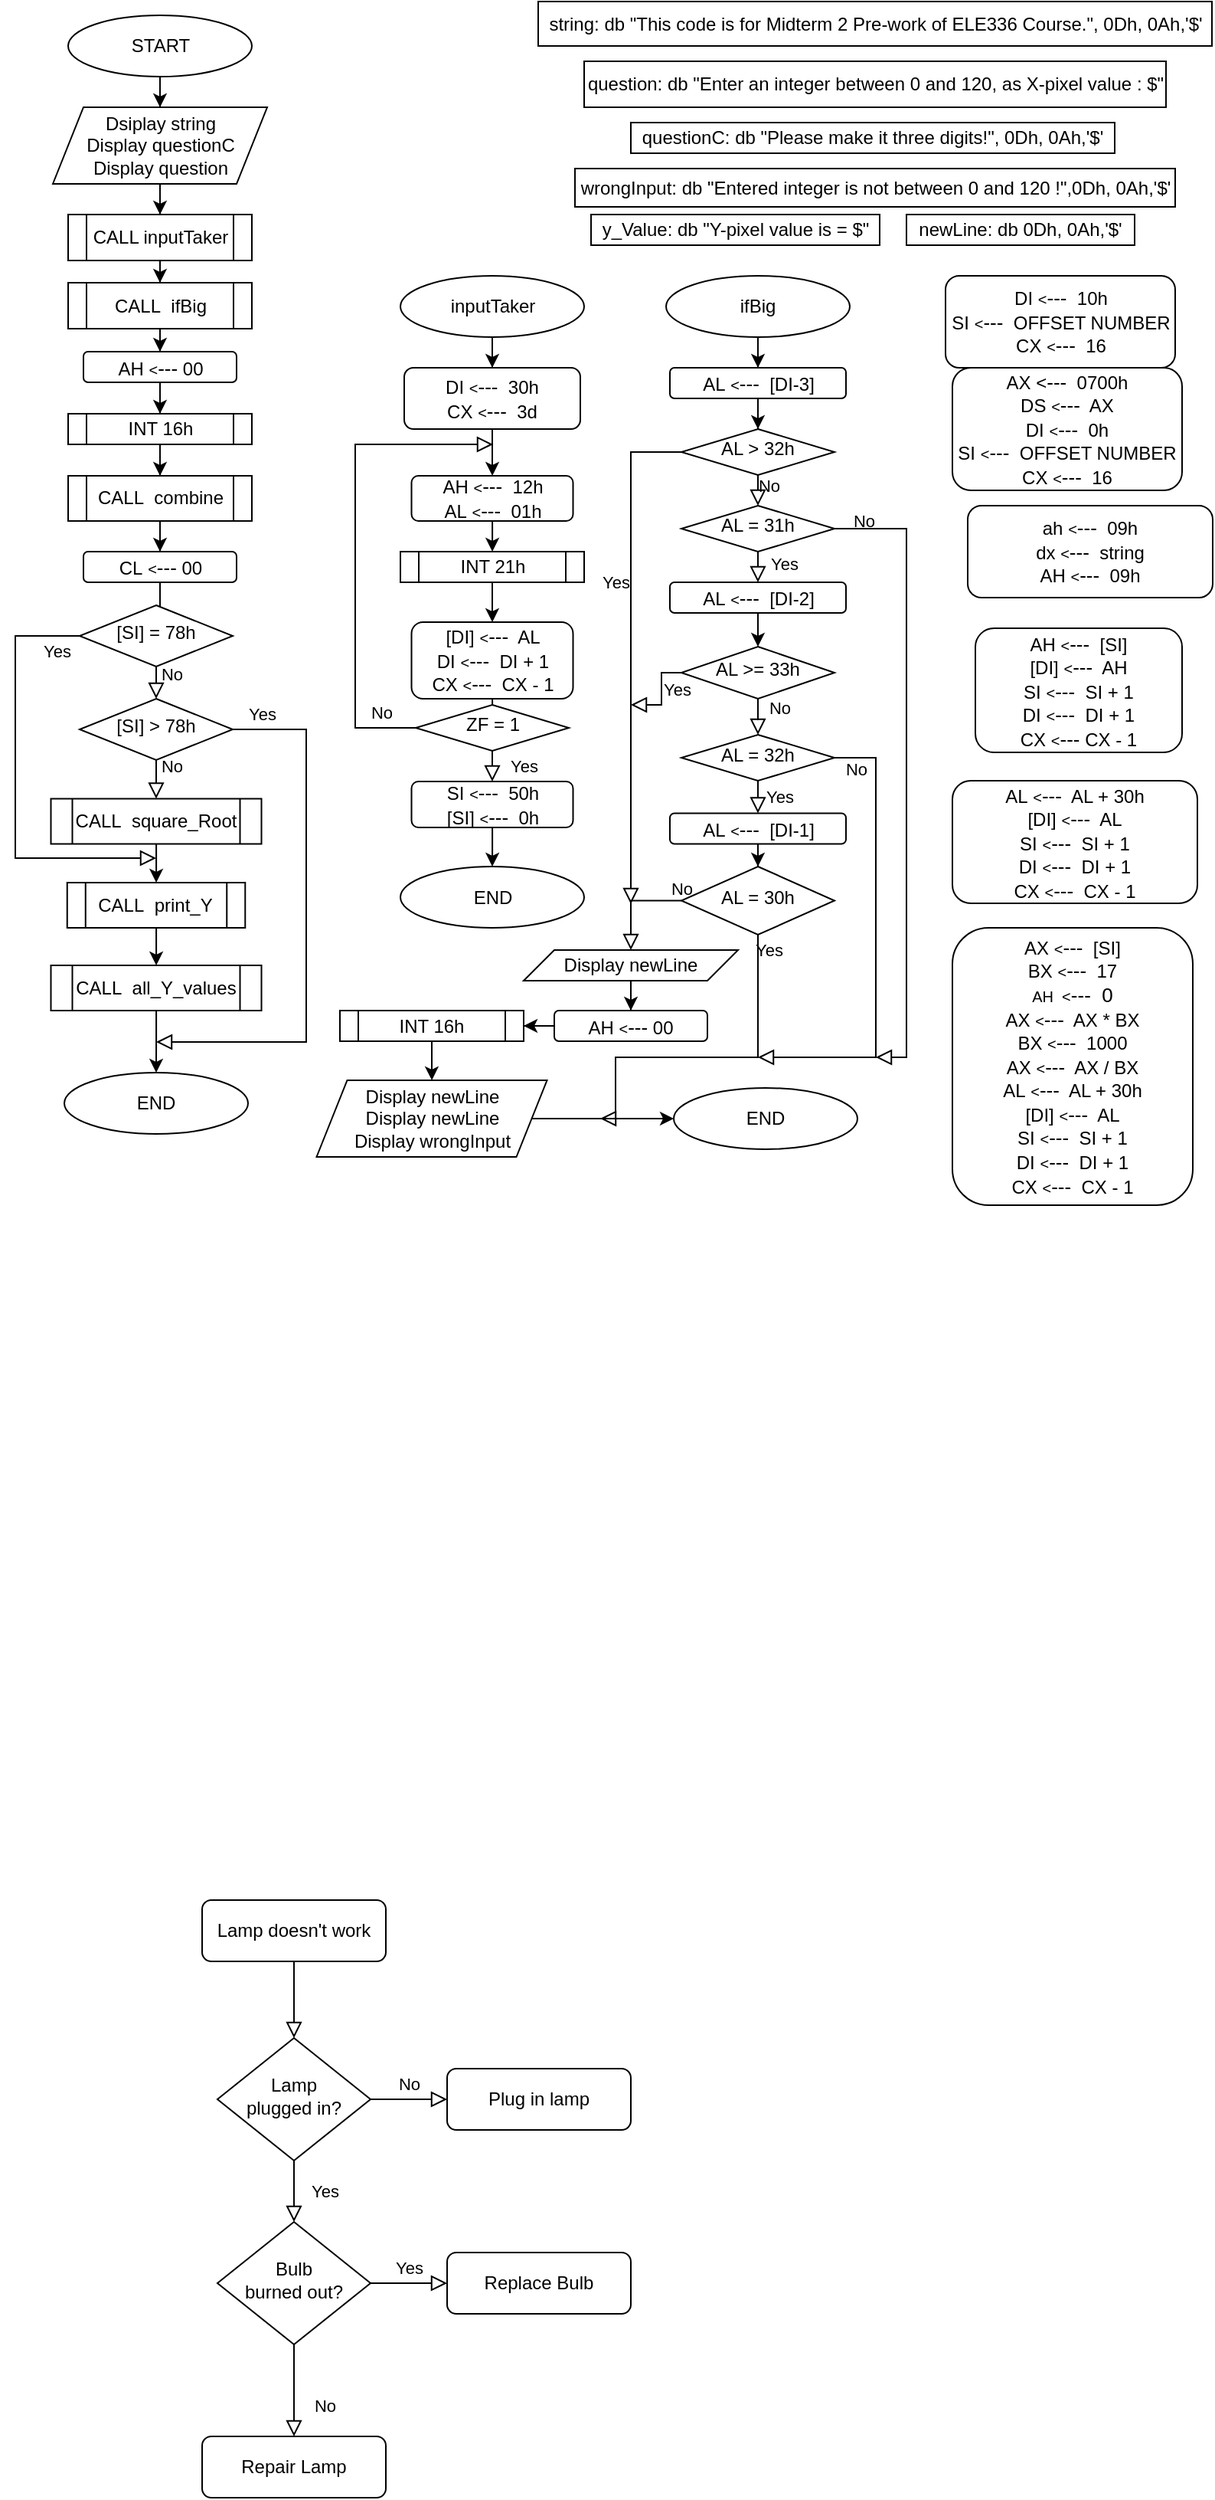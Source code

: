 <mxfile version="17.1.3" type="github">
  <diagram id="C5RBs43oDa-KdzZeNtuy" name="Page-1">
    <mxGraphModel dx="886" dy="1529" grid="1" gridSize="10" guides="1" tooltips="1" connect="1" arrows="1" fold="1" page="1" pageScale="1" pageWidth="827" pageHeight="1169" math="0" shadow="0">
      <root>
        <mxCell id="WIyWlLk6GJQsqaUBKTNV-0" />
        <mxCell id="WIyWlLk6GJQsqaUBKTNV-1" parent="WIyWlLk6GJQsqaUBKTNV-0" />
        <mxCell id="WIyWlLk6GJQsqaUBKTNV-2" value="" style="rounded=0;html=1;jettySize=auto;orthogonalLoop=1;fontSize=11;endArrow=block;endFill=0;endSize=8;strokeWidth=1;shadow=0;labelBackgroundColor=none;edgeStyle=orthogonalEdgeStyle;" parent="WIyWlLk6GJQsqaUBKTNV-1" source="WIyWlLk6GJQsqaUBKTNV-3" target="WIyWlLk6GJQsqaUBKTNV-6" edge="1">
          <mxGeometry relative="1" as="geometry" />
        </mxCell>
        <mxCell id="WIyWlLk6GJQsqaUBKTNV-3" value="Lamp doesn&#39;t work" style="rounded=1;whiteSpace=wrap;html=1;fontSize=12;glass=0;strokeWidth=1;shadow=0;" parent="WIyWlLk6GJQsqaUBKTNV-1" vertex="1">
          <mxGeometry x="160" y="80" width="120" height="40" as="geometry" />
        </mxCell>
        <mxCell id="WIyWlLk6GJQsqaUBKTNV-4" value="Yes" style="rounded=0;html=1;jettySize=auto;orthogonalLoop=1;fontSize=11;endArrow=block;endFill=0;endSize=8;strokeWidth=1;shadow=0;labelBackgroundColor=none;edgeStyle=orthogonalEdgeStyle;" parent="WIyWlLk6GJQsqaUBKTNV-1" source="WIyWlLk6GJQsqaUBKTNV-6" target="WIyWlLk6GJQsqaUBKTNV-10" edge="1">
          <mxGeometry y="20" relative="1" as="geometry">
            <mxPoint as="offset" />
          </mxGeometry>
        </mxCell>
        <mxCell id="WIyWlLk6GJQsqaUBKTNV-5" value="No" style="edgeStyle=orthogonalEdgeStyle;rounded=0;html=1;jettySize=auto;orthogonalLoop=1;fontSize=11;endArrow=block;endFill=0;endSize=8;strokeWidth=1;shadow=0;labelBackgroundColor=none;" parent="WIyWlLk6GJQsqaUBKTNV-1" source="WIyWlLk6GJQsqaUBKTNV-6" target="WIyWlLk6GJQsqaUBKTNV-7" edge="1">
          <mxGeometry y="10" relative="1" as="geometry">
            <mxPoint as="offset" />
          </mxGeometry>
        </mxCell>
        <mxCell id="WIyWlLk6GJQsqaUBKTNV-6" value="Lamp&lt;br&gt;plugged in?" style="rhombus;whiteSpace=wrap;html=1;shadow=0;fontFamily=Helvetica;fontSize=12;align=center;strokeWidth=1;spacing=6;spacingTop=-4;" parent="WIyWlLk6GJQsqaUBKTNV-1" vertex="1">
          <mxGeometry x="170" y="170" width="100" height="80" as="geometry" />
        </mxCell>
        <mxCell id="WIyWlLk6GJQsqaUBKTNV-7" value="Plug in lamp" style="rounded=1;whiteSpace=wrap;html=1;fontSize=12;glass=0;strokeWidth=1;shadow=0;" parent="WIyWlLk6GJQsqaUBKTNV-1" vertex="1">
          <mxGeometry x="320" y="190" width="120" height="40" as="geometry" />
        </mxCell>
        <mxCell id="WIyWlLk6GJQsqaUBKTNV-8" value="No" style="rounded=0;html=1;jettySize=auto;orthogonalLoop=1;fontSize=11;endArrow=block;endFill=0;endSize=8;strokeWidth=1;shadow=0;labelBackgroundColor=none;edgeStyle=orthogonalEdgeStyle;" parent="WIyWlLk6GJQsqaUBKTNV-1" source="WIyWlLk6GJQsqaUBKTNV-10" target="WIyWlLk6GJQsqaUBKTNV-11" edge="1">
          <mxGeometry x="0.333" y="20" relative="1" as="geometry">
            <mxPoint as="offset" />
          </mxGeometry>
        </mxCell>
        <mxCell id="WIyWlLk6GJQsqaUBKTNV-9" value="Yes" style="edgeStyle=orthogonalEdgeStyle;rounded=0;html=1;jettySize=auto;orthogonalLoop=1;fontSize=11;endArrow=block;endFill=0;endSize=8;strokeWidth=1;shadow=0;labelBackgroundColor=none;" parent="WIyWlLk6GJQsqaUBKTNV-1" source="WIyWlLk6GJQsqaUBKTNV-10" target="WIyWlLk6GJQsqaUBKTNV-12" edge="1">
          <mxGeometry y="10" relative="1" as="geometry">
            <mxPoint as="offset" />
          </mxGeometry>
        </mxCell>
        <mxCell id="WIyWlLk6GJQsqaUBKTNV-10" value="Bulb&lt;br&gt;burned out?" style="rhombus;whiteSpace=wrap;html=1;shadow=0;fontFamily=Helvetica;fontSize=12;align=center;strokeWidth=1;spacing=6;spacingTop=-4;" parent="WIyWlLk6GJQsqaUBKTNV-1" vertex="1">
          <mxGeometry x="170" y="290" width="100" height="80" as="geometry" />
        </mxCell>
        <mxCell id="WIyWlLk6GJQsqaUBKTNV-11" value="Repair Lamp" style="rounded=1;whiteSpace=wrap;html=1;fontSize=12;glass=0;strokeWidth=1;shadow=0;" parent="WIyWlLk6GJQsqaUBKTNV-1" vertex="1">
          <mxGeometry x="160" y="430" width="120" height="40" as="geometry" />
        </mxCell>
        <mxCell id="WIyWlLk6GJQsqaUBKTNV-12" value="Replace Bulb" style="rounded=1;whiteSpace=wrap;html=1;fontSize=12;glass=0;strokeWidth=1;shadow=0;" parent="WIyWlLk6GJQsqaUBKTNV-1" vertex="1">
          <mxGeometry x="320" y="310" width="120" height="40" as="geometry" />
        </mxCell>
        <mxCell id="V8S6z_V3umpfPKRa8JrM-1" value="AX &lt;font&gt;&lt;font style=&quot;font-size: 12px&quot;&gt;&amp;lt;&lt;/font&gt;&lt;span style=&quot;font-size: 13px&quot;&gt;---&lt;/span&gt;&lt;/font&gt;&amp;nbsp; 0700h&lt;br&gt;DS&amp;nbsp;&lt;font style=&quot;font-size: 10px&quot;&gt;&amp;lt;&lt;/font&gt;&lt;font style=&quot;font-size: 13px&quot;&gt;---&lt;/font&gt;&amp;nbsp; AX&lt;br&gt;DI&amp;nbsp;&lt;font style=&quot;font-size: 10px&quot;&gt;&amp;lt;&lt;/font&gt;&lt;font style=&quot;font-size: 13px&quot;&gt;---&lt;/font&gt;&amp;nbsp; 0h&lt;br&gt;SI&amp;nbsp;&lt;font style=&quot;font-size: 10px&quot;&gt;&amp;lt;&lt;/font&gt;&lt;font style=&quot;font-size: 13px&quot;&gt;---&lt;/font&gt;&amp;nbsp; OFFSET NUMBER&lt;br&gt;CX&amp;nbsp;&lt;font style=&quot;font-size: 10px&quot;&gt;&amp;lt;&lt;/font&gt;&lt;font style=&quot;font-size: 13px&quot;&gt;---&lt;/font&gt;&amp;nbsp; 16" style="rounded=1;whiteSpace=wrap;html=1;fontSize=12;glass=0;strokeWidth=1;shadow=0;" vertex="1" parent="WIyWlLk6GJQsqaUBKTNV-1">
          <mxGeometry x="650" y="-920" width="150" height="80" as="geometry" />
        </mxCell>
        <mxCell id="V8S6z_V3umpfPKRa8JrM-53" value="" style="edgeStyle=orthogonalEdgeStyle;rounded=0;orthogonalLoop=1;jettySize=auto;html=1;" edge="1" parent="WIyWlLk6GJQsqaUBKTNV-1" source="V8S6z_V3umpfPKRa8JrM-6" target="V8S6z_V3umpfPKRa8JrM-51">
          <mxGeometry relative="1" as="geometry" />
        </mxCell>
        <mxCell id="V8S6z_V3umpfPKRa8JrM-6" value="START" style="ellipse;whiteSpace=wrap;html=1;" vertex="1" parent="WIyWlLk6GJQsqaUBKTNV-1">
          <mxGeometry x="72.5" y="-1150" width="120" height="40" as="geometry" />
        </mxCell>
        <mxCell id="V8S6z_V3umpfPKRa8JrM-7" style="edgeStyle=orthogonalEdgeStyle;rounded=0;orthogonalLoop=1;jettySize=auto;html=1;exitX=0.5;exitY=1;exitDx=0;exitDy=0;fontSize=9;" edge="1" parent="WIyWlLk6GJQsqaUBKTNV-1" source="V8S6z_V3umpfPKRa8JrM-1" target="V8S6z_V3umpfPKRa8JrM-1">
          <mxGeometry relative="1" as="geometry" />
        </mxCell>
        <mxCell id="V8S6z_V3umpfPKRa8JrM-9" value="&lt;span&gt;ah&amp;nbsp;&lt;/span&gt;&lt;font style=&quot;font-size: 10px&quot;&gt;&amp;lt;&lt;/font&gt;&lt;font style=&quot;font-size: 13px&quot;&gt;---&lt;/font&gt;&lt;span&gt;&amp;nbsp; 09h&lt;/span&gt;&lt;br&gt;&lt;span&gt;dx&amp;nbsp;&lt;/span&gt;&lt;font style=&quot;font-size: 10px&quot;&gt;&amp;lt;&lt;/font&gt;&lt;font style=&quot;font-size: 13px&quot;&gt;---&lt;/font&gt;&lt;span&gt;&amp;nbsp; string&lt;/span&gt;&lt;br&gt;&lt;span&gt;AH&amp;nbsp;&lt;/span&gt;&lt;font style=&quot;font-size: 10px&quot;&gt;&amp;lt;&lt;/font&gt;&lt;font style=&quot;font-size: 13px&quot;&gt;---&lt;/font&gt;&lt;span&gt;&amp;nbsp; 09h&lt;/span&gt;" style="rounded=1;whiteSpace=wrap;html=1;fontSize=12;glass=0;strokeWidth=1;shadow=0;" vertex="1" parent="WIyWlLk6GJQsqaUBKTNV-1">
          <mxGeometry x="660" y="-830" width="160" height="60" as="geometry" />
        </mxCell>
        <mxCell id="V8S6z_V3umpfPKRa8JrM-11" value="AH&amp;nbsp;&lt;font style=&quot;font-size: 10px&quot;&gt;&amp;lt;&lt;/font&gt;&lt;font style=&quot;font-size: 13px&quot;&gt;---&lt;/font&gt;&amp;nbsp; [SI]&lt;br&gt;[DI]&amp;nbsp;&lt;font style=&quot;font-size: 10px&quot;&gt;&amp;lt;&lt;/font&gt;&lt;font style=&quot;font-size: 13px&quot;&gt;---&lt;/font&gt;&amp;nbsp; AH&lt;br&gt;SI&amp;nbsp;&lt;font style=&quot;font-size: 10px&quot;&gt;&amp;lt;&lt;/font&gt;&lt;font style=&quot;font-size: 13px&quot;&gt;---&lt;/font&gt;&amp;nbsp; SI + 1&lt;br&gt;DI&amp;nbsp;&lt;font style=&quot;font-size: 10px&quot;&gt;&amp;lt;&lt;/font&gt;&lt;font style=&quot;font-size: 13px&quot;&gt;---&lt;/font&gt;&amp;nbsp; DI + 1&lt;br&gt;CX&amp;nbsp;&lt;font style=&quot;font-size: 10px&quot;&gt;&amp;lt;&lt;/font&gt;&lt;font style=&quot;font-size: 13px&quot;&gt;---&lt;/font&gt;&amp;nbsp;CX - 1" style="rounded=1;whiteSpace=wrap;html=1;fontSize=12;glass=0;strokeWidth=1;shadow=0;" vertex="1" parent="WIyWlLk6GJQsqaUBKTNV-1">
          <mxGeometry x="665" y="-750" width="135" height="81" as="geometry" />
        </mxCell>
        <mxCell id="V8S6z_V3umpfPKRa8JrM-14" value="DI&amp;nbsp;&lt;font style=&quot;font-size: 10px&quot;&gt;&amp;lt;&lt;/font&gt;&lt;font style=&quot;font-size: 13px&quot;&gt;---&lt;/font&gt;&amp;nbsp; 10h&lt;br&gt;SI&amp;nbsp;&lt;font style=&quot;font-size: 10px&quot;&gt;&amp;lt;&lt;/font&gt;&lt;font style=&quot;font-size: 13px&quot;&gt;---&lt;/font&gt;&amp;nbsp; OFFSET NUMBER&lt;br&gt;CX&amp;nbsp;&lt;font style=&quot;font-size: 10px&quot;&gt;&amp;lt;&lt;/font&gt;&lt;font style=&quot;font-size: 13px&quot;&gt;---&lt;/font&gt;&amp;nbsp; 16" style="rounded=1;whiteSpace=wrap;html=1;fontSize=12;glass=0;strokeWidth=1;shadow=0;" vertex="1" parent="WIyWlLk6GJQsqaUBKTNV-1">
          <mxGeometry x="645.5" y="-980" width="150" height="60" as="geometry" />
        </mxCell>
        <mxCell id="V8S6z_V3umpfPKRa8JrM-18" style="edgeStyle=orthogonalEdgeStyle;rounded=0;orthogonalLoop=1;jettySize=auto;html=1;exitX=0.5;exitY=1;exitDx=0;exitDy=0;fontSize=9;" edge="1" parent="WIyWlLk6GJQsqaUBKTNV-1" source="V8S6z_V3umpfPKRa8JrM-14" target="V8S6z_V3umpfPKRa8JrM-14">
          <mxGeometry relative="1" as="geometry" />
        </mxCell>
        <mxCell id="V8S6z_V3umpfPKRa8JrM-20" value="AX&amp;nbsp;&lt;font style=&quot;font-size: 10px&quot;&gt;&amp;lt;&lt;/font&gt;&lt;font style=&quot;font-size: 13px&quot;&gt;---&lt;/font&gt;&amp;nbsp; [SI]&lt;br&gt;BX&amp;nbsp;&lt;font style=&quot;font-size: 10px&quot;&gt;&amp;lt;&lt;/font&gt;&lt;font style=&quot;font-size: 13px&quot;&gt;---&lt;/font&gt;&amp;nbsp; 17&lt;br&gt;&lt;font style=&quot;font-size: 10px&quot;&gt;AH&amp;nbsp; &amp;lt;&lt;/font&gt;&lt;font style=&quot;font-size: 13px&quot;&gt;---&amp;nbsp; 0&lt;/font&gt;&lt;br&gt;AX&amp;nbsp;&lt;font style=&quot;font-size: 10px&quot;&gt;&amp;lt;&lt;/font&gt;&lt;font style=&quot;font-size: 13px&quot;&gt;---&lt;/font&gt;&amp;nbsp; AX * BX&lt;br&gt;BX&amp;nbsp;&lt;font style=&quot;font-size: 10px&quot;&gt;&amp;lt;&lt;/font&gt;&lt;font style=&quot;font-size: 13px&quot;&gt;---&lt;/font&gt;&amp;nbsp; 1000&lt;br&gt;AX&amp;nbsp;&lt;font style=&quot;font-size: 10px&quot;&gt;&amp;lt;&lt;/font&gt;&lt;font style=&quot;font-size: 13px&quot;&gt;---&lt;/font&gt;&amp;nbsp; AX / BX&lt;br&gt;AL&amp;nbsp;&lt;font style=&quot;font-size: 10px&quot;&gt;&amp;lt;&lt;/font&gt;&lt;font style=&quot;font-size: 13px&quot;&gt;---&lt;/font&gt;&amp;nbsp; AL + 30h&lt;br&gt;[DI]&amp;nbsp;&lt;font style=&quot;font-size: 10px&quot;&gt;&amp;lt;&lt;/font&gt;&lt;font style=&quot;font-size: 13px&quot;&gt;---&lt;/font&gt;&amp;nbsp; AL&lt;br&gt;SI&amp;nbsp;&lt;font style=&quot;font-size: 10px&quot;&gt;&amp;lt;&lt;/font&gt;&lt;font style=&quot;font-size: 13px&quot;&gt;---&lt;/font&gt;&amp;nbsp; SI + 1&lt;br&gt;DI&amp;nbsp;&lt;font style=&quot;font-size: 10px&quot;&gt;&amp;lt;&lt;/font&gt;&lt;font style=&quot;font-size: 13px&quot;&gt;---&lt;/font&gt;&amp;nbsp; DI + 1&lt;br&gt;CX&amp;nbsp;&lt;font style=&quot;font-size: 10px&quot;&gt;&amp;lt;&lt;/font&gt;&lt;font style=&quot;font-size: 13px&quot;&gt;---&lt;/font&gt;&amp;nbsp; CX - 1" style="rounded=1;whiteSpace=wrap;html=1;fontSize=12;glass=0;strokeWidth=1;shadow=0;" vertex="1" parent="WIyWlLk6GJQsqaUBKTNV-1">
          <mxGeometry x="650" y="-554.5" width="157" height="181" as="geometry" />
        </mxCell>
        <mxCell id="V8S6z_V3umpfPKRa8JrM-44" value="&lt;span style=&quot;font-size: 12px&quot;&gt;AL&amp;nbsp;&lt;/span&gt;&lt;font style=&quot;font-size: 10px&quot;&gt;&amp;lt;&lt;/font&gt;&lt;font&gt;---&lt;/font&gt;&lt;span style=&quot;font-size: 12px&quot;&gt;&amp;nbsp; AL + 30h&lt;/span&gt;&lt;br style=&quot;font-size: 12px&quot;&gt;&lt;span style=&quot;font-size: 12px&quot;&gt;[DI]&amp;nbsp;&lt;/span&gt;&lt;font style=&quot;font-size: 10px&quot;&gt;&amp;lt;&lt;/font&gt;&lt;font&gt;---&lt;/font&gt;&lt;span style=&quot;font-size: 12px&quot;&gt;&amp;nbsp; AL&lt;/span&gt;&lt;br style=&quot;font-size: 12px&quot;&gt;&lt;span style=&quot;font-size: 12px&quot;&gt;SI&amp;nbsp;&lt;/span&gt;&lt;font style=&quot;font-size: 10px&quot;&gt;&amp;lt;&lt;/font&gt;&lt;font&gt;---&lt;/font&gt;&lt;span style=&quot;font-size: 12px&quot;&gt;&amp;nbsp; SI + 1&lt;/span&gt;&lt;br style=&quot;font-size: 12px&quot;&gt;&lt;span style=&quot;font-size: 12px&quot;&gt;DI&amp;nbsp;&lt;/span&gt;&lt;font style=&quot;font-size: 10px&quot;&gt;&amp;lt;&lt;/font&gt;&lt;font&gt;---&lt;/font&gt;&lt;span style=&quot;font-size: 12px&quot;&gt;&amp;nbsp; DI + 1&lt;/span&gt;&lt;br style=&quot;font-size: 12px&quot;&gt;&lt;span style=&quot;font-size: 12px&quot;&gt;CX&amp;nbsp;&lt;/span&gt;&lt;font style=&quot;font-size: 10px&quot;&gt;&amp;lt;&lt;/font&gt;&lt;font&gt;---&lt;/font&gt;&lt;span style=&quot;font-size: 12px&quot;&gt;&amp;nbsp; CX - 1&lt;/span&gt;" style="rounded=1;whiteSpace=wrap;html=1;fontSize=13;" vertex="1" parent="WIyWlLk6GJQsqaUBKTNV-1">
          <mxGeometry x="650" y="-650.5" width="160" height="80" as="geometry" />
        </mxCell>
        <mxCell id="V8S6z_V3umpfPKRa8JrM-55" value="" style="edgeStyle=orthogonalEdgeStyle;rounded=0;orthogonalLoop=1;jettySize=auto;html=1;" edge="1" parent="WIyWlLk6GJQsqaUBKTNV-1" source="V8S6z_V3umpfPKRa8JrM-51" target="V8S6z_V3umpfPKRa8JrM-54">
          <mxGeometry relative="1" as="geometry" />
        </mxCell>
        <mxCell id="V8S6z_V3umpfPKRa8JrM-51" value="Dsiplay string&lt;br&gt;Display questionC&lt;br&gt;Display question" style="shape=parallelogram;perimeter=parallelogramPerimeter;whiteSpace=wrap;html=1;fixedSize=1;" vertex="1" parent="WIyWlLk6GJQsqaUBKTNV-1">
          <mxGeometry x="62.5" y="-1090" width="140" height="50" as="geometry" />
        </mxCell>
        <mxCell id="V8S6z_V3umpfPKRa8JrM-59" value="" style="edgeStyle=orthogonalEdgeStyle;rounded=0;orthogonalLoop=1;jettySize=auto;html=1;" edge="1" parent="WIyWlLk6GJQsqaUBKTNV-1" source="V8S6z_V3umpfPKRa8JrM-54" target="V8S6z_V3umpfPKRa8JrM-58">
          <mxGeometry relative="1" as="geometry" />
        </mxCell>
        <mxCell id="V8S6z_V3umpfPKRa8JrM-54" value="CALL inputTaker" style="shape=process;whiteSpace=wrap;html=1;backgroundOutline=1;" vertex="1" parent="WIyWlLk6GJQsqaUBKTNV-1">
          <mxGeometry x="72.5" y="-1020" width="120" height="30" as="geometry" />
        </mxCell>
        <mxCell id="V8S6z_V3umpfPKRa8JrM-61" value="" style="edgeStyle=orthogonalEdgeStyle;rounded=0;orthogonalLoop=1;jettySize=auto;html=1;" edge="1" parent="WIyWlLk6GJQsqaUBKTNV-1" source="V8S6z_V3umpfPKRa8JrM-58" target="V8S6z_V3umpfPKRa8JrM-60">
          <mxGeometry relative="1" as="geometry" />
        </mxCell>
        <mxCell id="V8S6z_V3umpfPKRa8JrM-58" value="CALL&amp;nbsp; ifBig" style="shape=process;whiteSpace=wrap;html=1;backgroundOutline=1;" vertex="1" parent="WIyWlLk6GJQsqaUBKTNV-1">
          <mxGeometry x="72.5" y="-975.5" width="120" height="30" as="geometry" />
        </mxCell>
        <mxCell id="V8S6z_V3umpfPKRa8JrM-63" value="" style="edgeStyle=orthogonalEdgeStyle;rounded=0;orthogonalLoop=1;jettySize=auto;html=1;" edge="1" parent="WIyWlLk6GJQsqaUBKTNV-1" source="V8S6z_V3umpfPKRa8JrM-60" target="V8S6z_V3umpfPKRa8JrM-62">
          <mxGeometry relative="1" as="geometry" />
        </mxCell>
        <mxCell id="V8S6z_V3umpfPKRa8JrM-60" value="AH&amp;nbsp;&lt;font style=&quot;font-size: 10px&quot;&gt;&amp;lt;&lt;/font&gt;&lt;font style=&quot;font-size: 13px&quot;&gt;---&lt;/font&gt;&amp;nbsp;00" style="rounded=1;whiteSpace=wrap;html=1;fontSize=12;glass=0;strokeWidth=1;shadow=0;" vertex="1" parent="WIyWlLk6GJQsqaUBKTNV-1">
          <mxGeometry x="82.5" y="-930.5" width="100" height="20" as="geometry" />
        </mxCell>
        <mxCell id="V8S6z_V3umpfPKRa8JrM-65" value="" style="edgeStyle=orthogonalEdgeStyle;rounded=0;orthogonalLoop=1;jettySize=auto;html=1;" edge="1" parent="WIyWlLk6GJQsqaUBKTNV-1" source="V8S6z_V3umpfPKRa8JrM-62" target="V8S6z_V3umpfPKRa8JrM-64">
          <mxGeometry relative="1" as="geometry" />
        </mxCell>
        <mxCell id="V8S6z_V3umpfPKRa8JrM-62" value="INT 16h" style="shape=process;whiteSpace=wrap;html=1;backgroundOutline=1;" vertex="1" parent="WIyWlLk6GJQsqaUBKTNV-1">
          <mxGeometry x="72.5" y="-890" width="120" height="20" as="geometry" />
        </mxCell>
        <mxCell id="V8S6z_V3umpfPKRa8JrM-67" value="" style="edgeStyle=orthogonalEdgeStyle;rounded=0;orthogonalLoop=1;jettySize=auto;html=1;" edge="1" parent="WIyWlLk6GJQsqaUBKTNV-1" source="V8S6z_V3umpfPKRa8JrM-64" target="V8S6z_V3umpfPKRa8JrM-66">
          <mxGeometry relative="1" as="geometry" />
        </mxCell>
        <mxCell id="V8S6z_V3umpfPKRa8JrM-64" value="CALL&amp;nbsp; combine" style="shape=process;whiteSpace=wrap;html=1;backgroundOutline=1;" vertex="1" parent="WIyWlLk6GJQsqaUBKTNV-1">
          <mxGeometry x="72.5" y="-849.5" width="120" height="29.5" as="geometry" />
        </mxCell>
        <mxCell id="V8S6z_V3umpfPKRa8JrM-71" value="" style="edgeStyle=orthogonalEdgeStyle;rounded=0;orthogonalLoop=1;jettySize=auto;html=1;" edge="1" parent="WIyWlLk6GJQsqaUBKTNV-1" source="V8S6z_V3umpfPKRa8JrM-66" target="V8S6z_V3umpfPKRa8JrM-68">
          <mxGeometry relative="1" as="geometry" />
        </mxCell>
        <mxCell id="V8S6z_V3umpfPKRa8JrM-66" value="CL&amp;nbsp;&lt;font style=&quot;font-size: 10px&quot;&gt;&amp;lt;&lt;/font&gt;&lt;font style=&quot;font-size: 13px&quot;&gt;---&lt;/font&gt;&amp;nbsp;00" style="rounded=1;whiteSpace=wrap;html=1;fontSize=12;glass=0;strokeWidth=1;shadow=0;" vertex="1" parent="WIyWlLk6GJQsqaUBKTNV-1">
          <mxGeometry x="82.5" y="-800" width="100" height="20" as="geometry" />
        </mxCell>
        <mxCell id="V8S6z_V3umpfPKRa8JrM-68" value="[SI] = 78h" style="rhombus;whiteSpace=wrap;html=1;shadow=0;fontFamily=Helvetica;fontSize=12;align=center;strokeWidth=1;spacing=6;spacingTop=-4;" vertex="1" parent="WIyWlLk6GJQsqaUBKTNV-1">
          <mxGeometry x="80" y="-765" width="100" height="40" as="geometry" />
        </mxCell>
        <mxCell id="V8S6z_V3umpfPKRa8JrM-69" value="No" style="edgeStyle=orthogonalEdgeStyle;rounded=0;html=1;jettySize=auto;orthogonalLoop=1;fontSize=11;endArrow=block;endFill=0;endSize=8;strokeWidth=1;shadow=0;labelBackgroundColor=none;exitX=0.5;exitY=1;exitDx=0;exitDy=0;entryX=0.5;entryY=0;entryDx=0;entryDy=0;" edge="1" parent="WIyWlLk6GJQsqaUBKTNV-1" source="V8S6z_V3umpfPKRa8JrM-68" target="V8S6z_V3umpfPKRa8JrM-74">
          <mxGeometry x="-0.524" y="10" relative="1" as="geometry">
            <mxPoint as="offset" />
            <mxPoint x="130.5" y="-665" as="targetPoint" />
            <Array as="points" />
            <mxPoint x="127.5" y="-665" as="sourcePoint" />
          </mxGeometry>
        </mxCell>
        <mxCell id="V8S6z_V3umpfPKRa8JrM-70" value="Yes" style="rounded=0;html=1;jettySize=auto;orthogonalLoop=1;fontSize=11;endArrow=block;endFill=0;endSize=8;strokeWidth=1;shadow=0;labelBackgroundColor=none;edgeStyle=orthogonalEdgeStyle;exitX=0;exitY=0.5;exitDx=0;exitDy=0;" edge="1" parent="WIyWlLk6GJQsqaUBKTNV-1" source="V8S6z_V3umpfPKRa8JrM-68">
          <mxGeometry x="-0.892" y="10" relative="1" as="geometry">
            <mxPoint as="offset" />
            <mxPoint x="130" y="-600" as="targetPoint" />
            <Array as="points">
              <mxPoint x="38" y="-745" />
              <mxPoint x="38" y="-600" />
            </Array>
            <mxPoint x="77.5" y="-745" as="sourcePoint" />
          </mxGeometry>
        </mxCell>
        <mxCell id="V8S6z_V3umpfPKRa8JrM-74" value="[SI] &amp;gt; 78h" style="rhombus;whiteSpace=wrap;html=1;shadow=0;fontFamily=Helvetica;fontSize=12;align=center;strokeWidth=1;spacing=6;spacingTop=-4;" vertex="1" parent="WIyWlLk6GJQsqaUBKTNV-1">
          <mxGeometry x="80" y="-704" width="100" height="40" as="geometry" />
        </mxCell>
        <mxCell id="V8S6z_V3umpfPKRa8JrM-75" value="No" style="edgeStyle=orthogonalEdgeStyle;rounded=0;html=1;jettySize=auto;orthogonalLoop=1;fontSize=11;endArrow=block;endFill=0;endSize=8;strokeWidth=1;shadow=0;labelBackgroundColor=none;exitX=0.5;exitY=1;exitDx=0;exitDy=0;entryX=0.5;entryY=0;entryDx=0;entryDy=0;" edge="1" parent="WIyWlLk6GJQsqaUBKTNV-1" source="V8S6z_V3umpfPKRa8JrM-74" target="V8S6z_V3umpfPKRa8JrM-81">
          <mxGeometry x="-0.683" y="10" relative="1" as="geometry">
            <mxPoint as="offset" />
            <mxPoint x="130.5" y="-565" as="targetPoint" />
            <Array as="points" />
            <mxPoint x="127.5" y="-565.02" as="sourcePoint" />
          </mxGeometry>
        </mxCell>
        <mxCell id="V8S6z_V3umpfPKRa8JrM-76" value="Yes" style="rounded=0;html=1;jettySize=auto;orthogonalLoop=1;fontSize=11;endArrow=block;endFill=0;endSize=8;strokeWidth=1;shadow=0;labelBackgroundColor=none;edgeStyle=orthogonalEdgeStyle;exitX=1;exitY=0.5;exitDx=0;exitDy=0;" edge="1" parent="WIyWlLk6GJQsqaUBKTNV-1" source="V8S6z_V3umpfPKRa8JrM-74">
          <mxGeometry x="-0.892" y="10" relative="1" as="geometry">
            <mxPoint as="offset" />
            <mxPoint x="130" y="-480" as="targetPoint" />
            <Array as="points">
              <mxPoint x="228" y="-684" />
              <mxPoint x="228" y="-480" />
              <mxPoint x="130" y="-480" />
            </Array>
            <mxPoint x="157.5" y="-404.52" as="sourcePoint" />
          </mxGeometry>
        </mxCell>
        <mxCell id="V8S6z_V3umpfPKRa8JrM-83" value="" style="edgeStyle=orthogonalEdgeStyle;rounded=0;orthogonalLoop=1;jettySize=auto;html=1;" edge="1" parent="WIyWlLk6GJQsqaUBKTNV-1" source="V8S6z_V3umpfPKRa8JrM-81" target="V8S6z_V3umpfPKRa8JrM-82">
          <mxGeometry relative="1" as="geometry" />
        </mxCell>
        <mxCell id="V8S6z_V3umpfPKRa8JrM-81" value="CALL&amp;nbsp; square_Root" style="shape=process;whiteSpace=wrap;html=1;backgroundOutline=1;" vertex="1" parent="WIyWlLk6GJQsqaUBKTNV-1">
          <mxGeometry x="61.25" y="-638.75" width="137.5" height="29.5" as="geometry" />
        </mxCell>
        <mxCell id="V8S6z_V3umpfPKRa8JrM-85" value="" style="edgeStyle=orthogonalEdgeStyle;rounded=0;orthogonalLoop=1;jettySize=auto;html=1;" edge="1" parent="WIyWlLk6GJQsqaUBKTNV-1" source="V8S6z_V3umpfPKRa8JrM-82" target="V8S6z_V3umpfPKRa8JrM-84">
          <mxGeometry relative="1" as="geometry" />
        </mxCell>
        <mxCell id="V8S6z_V3umpfPKRa8JrM-82" value="CALL&amp;nbsp; print_Y" style="shape=process;whiteSpace=wrap;html=1;backgroundOutline=1;" vertex="1" parent="WIyWlLk6GJQsqaUBKTNV-1">
          <mxGeometry x="71.88" y="-584" width="116.25" height="29.5" as="geometry" />
        </mxCell>
        <mxCell id="V8S6z_V3umpfPKRa8JrM-87" value="" style="edgeStyle=orthogonalEdgeStyle;rounded=0;orthogonalLoop=1;jettySize=auto;html=1;" edge="1" parent="WIyWlLk6GJQsqaUBKTNV-1" source="V8S6z_V3umpfPKRa8JrM-84" target="V8S6z_V3umpfPKRa8JrM-86">
          <mxGeometry relative="1" as="geometry" />
        </mxCell>
        <mxCell id="V8S6z_V3umpfPKRa8JrM-84" value="CALL&amp;nbsp; all_Y_values" style="shape=process;whiteSpace=wrap;html=1;backgroundOutline=1;" vertex="1" parent="WIyWlLk6GJQsqaUBKTNV-1">
          <mxGeometry x="61.25" y="-530" width="137.5" height="29.5" as="geometry" />
        </mxCell>
        <mxCell id="V8S6z_V3umpfPKRa8JrM-86" value="END" style="ellipse;whiteSpace=wrap;html=1;" vertex="1" parent="WIyWlLk6GJQsqaUBKTNV-1">
          <mxGeometry x="70.0" y="-460" width="120" height="40" as="geometry" />
        </mxCell>
        <mxCell id="V8S6z_V3umpfPKRa8JrM-91" value="string: db &quot;This code is for Midterm 2 Pre-work of ELE336 Course.&quot;, 0Dh, 0Ah,&#39;$&#39;" style="rounded=0;whiteSpace=wrap;html=1;" vertex="1" parent="WIyWlLk6GJQsqaUBKTNV-1">
          <mxGeometry x="379.5" y="-1159" width="440" height="29" as="geometry" />
        </mxCell>
        <mxCell id="V8S6z_V3umpfPKRa8JrM-92" value="question: db &quot;Enter an integer between 0 and 120, as X-pixel value : $&quot;" style="rounded=0;whiteSpace=wrap;html=1;" vertex="1" parent="WIyWlLk6GJQsqaUBKTNV-1">
          <mxGeometry x="409.5" y="-1120" width="380" height="30" as="geometry" />
        </mxCell>
        <mxCell id="V8S6z_V3umpfPKRa8JrM-93" value="questionC: db &quot;Please make it three digits!&quot;, 0Dh, 0Ah,&#39;$&#39;" style="rounded=0;whiteSpace=wrap;html=1;" vertex="1" parent="WIyWlLk6GJQsqaUBKTNV-1">
          <mxGeometry x="440" y="-1080" width="316" height="20" as="geometry" />
        </mxCell>
        <mxCell id="V8S6z_V3umpfPKRa8JrM-94" value="wrongInput: db &quot;Entered integer is not between 0 and 120 !&quot;,0Dh, 0Ah,&#39;$&#39;" style="rounded=0;whiteSpace=wrap;html=1;" vertex="1" parent="WIyWlLk6GJQsqaUBKTNV-1">
          <mxGeometry x="403.5" y="-1050" width="392" height="25" as="geometry" />
        </mxCell>
        <mxCell id="V8S6z_V3umpfPKRa8JrM-95" value="y_Value: db &quot;Y-pixel value is = $&quot;" style="rounded=0;whiteSpace=wrap;html=1;" vertex="1" parent="WIyWlLk6GJQsqaUBKTNV-1">
          <mxGeometry x="414" y="-1020" width="188.5" height="20" as="geometry" />
        </mxCell>
        <mxCell id="V8S6z_V3umpfPKRa8JrM-96" value="newLine: db 0Dh, 0Ah,&#39;$&#39;" style="rounded=0;whiteSpace=wrap;html=1;" vertex="1" parent="WIyWlLk6GJQsqaUBKTNV-1">
          <mxGeometry x="620" y="-1020" width="149" height="20" as="geometry" />
        </mxCell>
        <mxCell id="V8S6z_V3umpfPKRa8JrM-99" value="" style="edgeStyle=orthogonalEdgeStyle;rounded=0;orthogonalLoop=1;jettySize=auto;html=1;" edge="1" parent="WIyWlLk6GJQsqaUBKTNV-1" source="V8S6z_V3umpfPKRa8JrM-97" target="V8S6z_V3umpfPKRa8JrM-98">
          <mxGeometry relative="1" as="geometry" />
        </mxCell>
        <mxCell id="V8S6z_V3umpfPKRa8JrM-97" value="inputTaker" style="ellipse;whiteSpace=wrap;html=1;" vertex="1" parent="WIyWlLk6GJQsqaUBKTNV-1">
          <mxGeometry x="289.5" y="-980" width="120" height="40" as="geometry" />
        </mxCell>
        <mxCell id="V8S6z_V3umpfPKRa8JrM-101" value="" style="edgeStyle=orthogonalEdgeStyle;rounded=0;orthogonalLoop=1;jettySize=auto;html=1;" edge="1" parent="WIyWlLk6GJQsqaUBKTNV-1" source="V8S6z_V3umpfPKRa8JrM-98" target="V8S6z_V3umpfPKRa8JrM-100">
          <mxGeometry relative="1" as="geometry" />
        </mxCell>
        <mxCell id="V8S6z_V3umpfPKRa8JrM-98" value="DI&amp;nbsp;&lt;font style=&quot;font-size: 10px&quot;&gt;&amp;lt;&lt;/font&gt;&lt;font style=&quot;font-size: 13px&quot;&gt;---&lt;/font&gt;&amp;nbsp; 30h&lt;br&gt;CX&amp;nbsp;&lt;font style=&quot;font-size: 10px&quot;&gt;&amp;lt;&lt;/font&gt;&lt;font style=&quot;font-size: 13px&quot;&gt;---&lt;/font&gt;&amp;nbsp; 3d" style="rounded=1;whiteSpace=wrap;html=1;fontSize=12;glass=0;strokeWidth=1;shadow=0;" vertex="1" parent="WIyWlLk6GJQsqaUBKTNV-1">
          <mxGeometry x="292" y="-920" width="115" height="40" as="geometry" />
        </mxCell>
        <mxCell id="V8S6z_V3umpfPKRa8JrM-103" value="" style="edgeStyle=orthogonalEdgeStyle;rounded=0;orthogonalLoop=1;jettySize=auto;html=1;" edge="1" parent="WIyWlLk6GJQsqaUBKTNV-1" source="V8S6z_V3umpfPKRa8JrM-100" target="V8S6z_V3umpfPKRa8JrM-102">
          <mxGeometry relative="1" as="geometry" />
        </mxCell>
        <mxCell id="V8S6z_V3umpfPKRa8JrM-100" value="AH&amp;nbsp;&lt;font style=&quot;font-size: 10px&quot;&gt;&amp;lt;&lt;/font&gt;&lt;font style=&quot;font-size: 13px&quot;&gt;---&lt;/font&gt;&amp;nbsp; 12h&lt;br&gt;AL&amp;nbsp;&lt;font style=&quot;font-size: 10px&quot;&gt;&amp;lt;&lt;/font&gt;&lt;font style=&quot;font-size: 13px&quot;&gt;---&lt;/font&gt;&amp;nbsp; 01h" style="rounded=1;whiteSpace=wrap;html=1;fontSize=12;glass=0;strokeWidth=1;shadow=0;" vertex="1" parent="WIyWlLk6GJQsqaUBKTNV-1">
          <mxGeometry x="296.75" y="-849.5" width="105.5" height="29.5" as="geometry" />
        </mxCell>
        <mxCell id="V8S6z_V3umpfPKRa8JrM-105" value="" style="edgeStyle=orthogonalEdgeStyle;rounded=0;orthogonalLoop=1;jettySize=auto;html=1;" edge="1" parent="WIyWlLk6GJQsqaUBKTNV-1" source="V8S6z_V3umpfPKRa8JrM-102" target="V8S6z_V3umpfPKRa8JrM-104">
          <mxGeometry relative="1" as="geometry" />
        </mxCell>
        <mxCell id="V8S6z_V3umpfPKRa8JrM-102" value="INT 21h" style="shape=process;whiteSpace=wrap;html=1;backgroundOutline=1;" vertex="1" parent="WIyWlLk6GJQsqaUBKTNV-1">
          <mxGeometry x="289.5" y="-800" width="120" height="20" as="geometry" />
        </mxCell>
        <mxCell id="V8S6z_V3umpfPKRa8JrM-107" value="" style="edgeStyle=orthogonalEdgeStyle;rounded=0;orthogonalLoop=1;jettySize=auto;html=1;" edge="1" parent="WIyWlLk6GJQsqaUBKTNV-1" source="V8S6z_V3umpfPKRa8JrM-104" target="V8S6z_V3umpfPKRa8JrM-106">
          <mxGeometry relative="1" as="geometry" />
        </mxCell>
        <mxCell id="V8S6z_V3umpfPKRa8JrM-104" value="[DI]&amp;nbsp;&lt;font style=&quot;font-size: 10px&quot;&gt;&amp;lt;&lt;/font&gt;&lt;font style=&quot;font-size: 13px&quot;&gt;---&lt;/font&gt;&amp;nbsp; AL&lt;br&gt;DI&amp;nbsp;&lt;font style=&quot;font-size: 10px&quot;&gt;&amp;lt;&lt;/font&gt;&lt;font style=&quot;font-size: 13px&quot;&gt;---&lt;/font&gt;&amp;nbsp; DI + 1&lt;br&gt;CX&amp;nbsp;&lt;font style=&quot;font-size: 10px&quot;&gt;&amp;lt;&lt;/font&gt;&lt;font style=&quot;font-size: 13px&quot;&gt;---&lt;/font&gt;&amp;nbsp; CX - 1" style="rounded=1;whiteSpace=wrap;html=1;fontSize=12;glass=0;strokeWidth=1;shadow=0;" vertex="1" parent="WIyWlLk6GJQsqaUBKTNV-1">
          <mxGeometry x="296.75" y="-754" width="105.5" height="50" as="geometry" />
        </mxCell>
        <mxCell id="V8S6z_V3umpfPKRa8JrM-106" value="ZF = 1" style="rhombus;whiteSpace=wrap;html=1;shadow=0;fontFamily=Helvetica;fontSize=12;align=center;strokeWidth=1;spacing=6;spacingTop=-4;" vertex="1" parent="WIyWlLk6GJQsqaUBKTNV-1">
          <mxGeometry x="299.5" y="-700" width="100" height="30" as="geometry" />
        </mxCell>
        <mxCell id="V8S6z_V3umpfPKRa8JrM-108" value="Yes" style="rounded=0;html=1;jettySize=auto;orthogonalLoop=1;fontSize=11;endArrow=block;endFill=0;endSize=8;strokeWidth=1;shadow=0;labelBackgroundColor=none;edgeStyle=orthogonalEdgeStyle;exitX=0.5;exitY=1;exitDx=0;exitDy=0;entryX=0.5;entryY=0;entryDx=0;entryDy=0;" edge="1" parent="WIyWlLk6GJQsqaUBKTNV-1" source="V8S6z_V3umpfPKRa8JrM-106" target="V8S6z_V3umpfPKRa8JrM-112">
          <mxGeometry x="0.001" y="20" relative="1" as="geometry">
            <mxPoint as="offset" />
            <mxPoint x="470" y="-660" as="targetPoint" />
            <Array as="points">
              <mxPoint x="350" y="-650" />
              <mxPoint x="350" y="-625" />
            </Array>
            <mxPoint x="331.5" y="-638.75" as="sourcePoint" />
          </mxGeometry>
        </mxCell>
        <mxCell id="V8S6z_V3umpfPKRa8JrM-110" value="No" style="edgeStyle=orthogonalEdgeStyle;rounded=0;html=1;jettySize=auto;orthogonalLoop=1;fontSize=11;endArrow=block;endFill=0;endSize=8;strokeWidth=1;shadow=0;labelBackgroundColor=none;exitX=0;exitY=0.5;exitDx=0;exitDy=0;" edge="1" parent="WIyWlLk6GJQsqaUBKTNV-1" source="V8S6z_V3umpfPKRa8JrM-106">
          <mxGeometry x="-0.857" y="-10" relative="1" as="geometry">
            <mxPoint as="offset" />
            <mxPoint x="350" y="-870" as="targetPoint" />
            <Array as="points">
              <mxPoint x="260" y="-685" />
            </Array>
            <mxPoint x="140" y="-715" as="sourcePoint" />
          </mxGeometry>
        </mxCell>
        <mxCell id="V8S6z_V3umpfPKRa8JrM-114" value="" style="edgeStyle=orthogonalEdgeStyle;rounded=0;orthogonalLoop=1;jettySize=auto;html=1;" edge="1" parent="WIyWlLk6GJQsqaUBKTNV-1" source="V8S6z_V3umpfPKRa8JrM-112" target="V8S6z_V3umpfPKRa8JrM-113">
          <mxGeometry relative="1" as="geometry" />
        </mxCell>
        <mxCell id="V8S6z_V3umpfPKRa8JrM-112" value="SI&amp;nbsp;&lt;font style=&quot;font-size: 10px&quot;&gt;&amp;lt;&lt;/font&gt;&lt;font style=&quot;font-size: 13px&quot;&gt;---&lt;/font&gt;&amp;nbsp; 50h&lt;br&gt;[SI]&amp;nbsp;&lt;font style=&quot;font-size: 10px&quot;&gt;&amp;lt;&lt;/font&gt;&lt;font style=&quot;font-size: 13px&quot;&gt;---&lt;/font&gt;&amp;nbsp; 0h" style="rounded=1;whiteSpace=wrap;html=1;fontSize=12;glass=0;strokeWidth=1;shadow=0;" vertex="1" parent="WIyWlLk6GJQsqaUBKTNV-1">
          <mxGeometry x="296.75" y="-650" width="105.5" height="30" as="geometry" />
        </mxCell>
        <mxCell id="V8S6z_V3umpfPKRa8JrM-113" value="END" style="ellipse;whiteSpace=wrap;html=1;" vertex="1" parent="WIyWlLk6GJQsqaUBKTNV-1">
          <mxGeometry x="289.5" y="-594.5" width="120" height="40" as="geometry" />
        </mxCell>
        <mxCell id="V8S6z_V3umpfPKRa8JrM-115" value="" style="edgeStyle=orthogonalEdgeStyle;rounded=0;orthogonalLoop=1;jettySize=auto;html=1;" edge="1" parent="WIyWlLk6GJQsqaUBKTNV-1" source="V8S6z_V3umpfPKRa8JrM-116" target="V8S6z_V3umpfPKRa8JrM-118">
          <mxGeometry relative="1" as="geometry" />
        </mxCell>
        <mxCell id="V8S6z_V3umpfPKRa8JrM-116" value="ifBig" style="ellipse;whiteSpace=wrap;html=1;" vertex="1" parent="WIyWlLk6GJQsqaUBKTNV-1">
          <mxGeometry x="463" y="-980" width="120" height="40" as="geometry" />
        </mxCell>
        <mxCell id="V8S6z_V3umpfPKRa8JrM-134" value="" style="edgeStyle=orthogonalEdgeStyle;rounded=0;orthogonalLoop=1;jettySize=auto;html=1;" edge="1" parent="WIyWlLk6GJQsqaUBKTNV-1" source="V8S6z_V3umpfPKRa8JrM-118" target="V8S6z_V3umpfPKRa8JrM-131">
          <mxGeometry relative="1" as="geometry" />
        </mxCell>
        <mxCell id="V8S6z_V3umpfPKRa8JrM-118" value="AL&amp;nbsp;&lt;font style=&quot;font-size: 10px&quot;&gt;&amp;lt;&lt;/font&gt;&lt;font style=&quot;font-size: 13px&quot;&gt;---&lt;/font&gt;&amp;nbsp; [DI-3]" style="rounded=1;whiteSpace=wrap;html=1;fontSize=12;glass=0;strokeWidth=1;shadow=0;" vertex="1" parent="WIyWlLk6GJQsqaUBKTNV-1">
          <mxGeometry x="465.5" y="-920" width="115" height="20" as="geometry" />
        </mxCell>
        <mxCell id="V8S6z_V3umpfPKRa8JrM-131" value="AL &amp;gt; 32h" style="rhombus;whiteSpace=wrap;html=1;shadow=0;fontFamily=Helvetica;fontSize=12;align=center;strokeWidth=1;spacing=6;spacingTop=-4;" vertex="1" parent="WIyWlLk6GJQsqaUBKTNV-1">
          <mxGeometry x="473" y="-880" width="100" height="30" as="geometry" />
        </mxCell>
        <mxCell id="V8S6z_V3umpfPKRa8JrM-136" value="No" style="rounded=0;html=1;jettySize=auto;orthogonalLoop=1;fontSize=11;endArrow=block;endFill=0;endSize=8;strokeWidth=1;shadow=0;labelBackgroundColor=none;edgeStyle=orthogonalEdgeStyle;exitX=0.5;exitY=1;exitDx=0;exitDy=0;entryX=0.5;entryY=0;entryDx=0;entryDy=0;" edge="1" parent="WIyWlLk6GJQsqaUBKTNV-1" source="V8S6z_V3umpfPKRa8JrM-131" target="V8S6z_V3umpfPKRa8JrM-138">
          <mxGeometry x="-0.333" y="7" relative="1" as="geometry">
            <mxPoint as="offset" />
            <mxPoint x="523" y="-820" as="targetPoint" />
            <Array as="points" />
            <mxPoint x="359.5" y="-660" as="sourcePoint" />
          </mxGeometry>
        </mxCell>
        <mxCell id="V8S6z_V3umpfPKRa8JrM-137" value="Yes" style="rounded=0;html=1;jettySize=auto;orthogonalLoop=1;fontSize=11;endArrow=block;endFill=0;endSize=8;strokeWidth=1;shadow=0;labelBackgroundColor=none;edgeStyle=orthogonalEdgeStyle;exitX=0;exitY=0.5;exitDx=0;exitDy=0;" edge="1" parent="WIyWlLk6GJQsqaUBKTNV-1" source="V8S6z_V3umpfPKRa8JrM-131">
          <mxGeometry x="-0.282" y="-10" relative="1" as="geometry">
            <mxPoint as="offset" />
            <mxPoint x="440" y="-570" as="targetPoint" />
            <Array as="points">
              <mxPoint x="440" y="-865" />
            </Array>
            <mxPoint x="460" y="-860" as="sourcePoint" />
          </mxGeometry>
        </mxCell>
        <mxCell id="V8S6z_V3umpfPKRa8JrM-138" value="AL = 31h" style="rhombus;whiteSpace=wrap;html=1;shadow=0;fontFamily=Helvetica;fontSize=12;align=center;strokeWidth=1;spacing=6;spacingTop=-4;" vertex="1" parent="WIyWlLk6GJQsqaUBKTNV-1">
          <mxGeometry x="473" y="-830" width="100" height="30" as="geometry" />
        </mxCell>
        <mxCell id="V8S6z_V3umpfPKRa8JrM-139" value="No" style="rounded=0;html=1;jettySize=auto;orthogonalLoop=1;fontSize=11;endArrow=block;endFill=0;endSize=8;strokeWidth=1;shadow=0;labelBackgroundColor=none;edgeStyle=orthogonalEdgeStyle;exitX=1;exitY=0.5;exitDx=0;exitDy=0;" edge="1" parent="WIyWlLk6GJQsqaUBKTNV-1" source="V8S6z_V3umpfPKRa8JrM-138">
          <mxGeometry x="-0.911" y="5" relative="1" as="geometry">
            <mxPoint as="offset" />
            <mxPoint x="600" y="-470" as="targetPoint" />
            <Array as="points">
              <mxPoint x="620" y="-815" />
              <mxPoint x="620" y="-470" />
              <mxPoint x="600" y="-470" />
            </Array>
            <mxPoint x="359.5" y="-585" as="sourcePoint" />
          </mxGeometry>
        </mxCell>
        <mxCell id="V8S6z_V3umpfPKRa8JrM-140" value="Yes" style="rounded=0;html=1;jettySize=auto;orthogonalLoop=1;fontSize=11;endArrow=block;endFill=0;endSize=8;strokeWidth=1;shadow=0;labelBackgroundColor=none;edgeStyle=orthogonalEdgeStyle;exitX=0.5;exitY=1;exitDx=0;exitDy=0;entryX=0.5;entryY=0;entryDx=0;entryDy=0;" edge="1" parent="WIyWlLk6GJQsqaUBKTNV-1" source="V8S6z_V3umpfPKRa8JrM-138" target="V8S6z_V3umpfPKRa8JrM-141">
          <mxGeometry x="-0.231" y="17" relative="1" as="geometry">
            <mxPoint as="offset" />
            <mxPoint x="600" y="-780" as="targetPoint" />
            <Array as="points">
              <mxPoint x="523" y="-790" />
              <mxPoint x="523" y="-790" />
            </Array>
            <mxPoint x="600" y="-830" as="sourcePoint" />
          </mxGeometry>
        </mxCell>
        <mxCell id="V8S6z_V3umpfPKRa8JrM-145" value="" style="edgeStyle=orthogonalEdgeStyle;rounded=0;orthogonalLoop=1;jettySize=auto;html=1;" edge="1" parent="WIyWlLk6GJQsqaUBKTNV-1" source="V8S6z_V3umpfPKRa8JrM-141" target="V8S6z_V3umpfPKRa8JrM-143">
          <mxGeometry relative="1" as="geometry" />
        </mxCell>
        <mxCell id="V8S6z_V3umpfPKRa8JrM-141" value="AL&amp;nbsp;&lt;font style=&quot;font-size: 10px&quot;&gt;&amp;lt;&lt;/font&gt;&lt;font style=&quot;font-size: 13px&quot;&gt;---&lt;/font&gt;&amp;nbsp; [DI-2]" style="rounded=1;whiteSpace=wrap;html=1;fontSize=12;glass=0;strokeWidth=1;shadow=0;" vertex="1" parent="WIyWlLk6GJQsqaUBKTNV-1">
          <mxGeometry x="465.5" y="-780" width="115" height="20" as="geometry" />
        </mxCell>
        <mxCell id="V8S6z_V3umpfPKRa8JrM-143" value="AL &amp;gt;= 33h" style="rhombus;whiteSpace=wrap;html=1;shadow=0;fontFamily=Helvetica;fontSize=12;align=center;strokeWidth=1;spacing=6;spacingTop=-4;" vertex="1" parent="WIyWlLk6GJQsqaUBKTNV-1">
          <mxGeometry x="473" y="-738" width="100" height="34" as="geometry" />
        </mxCell>
        <mxCell id="V8S6z_V3umpfPKRa8JrM-146" value="No" style="rounded=0;html=1;jettySize=auto;orthogonalLoop=1;fontSize=11;endArrow=block;endFill=0;endSize=8;strokeWidth=1;shadow=0;labelBackgroundColor=none;edgeStyle=orthogonalEdgeStyle;exitX=0.5;exitY=1;exitDx=0;exitDy=0;entryX=0.5;entryY=0;entryDx=0;entryDy=0;" edge="1" parent="WIyWlLk6GJQsqaUBKTNV-1" target="V8S6z_V3umpfPKRa8JrM-147" source="V8S6z_V3umpfPKRa8JrM-143">
          <mxGeometry x="-0.509" y="14" relative="1" as="geometry">
            <mxPoint as="offset" />
            <mxPoint x="523" y="-674" as="targetPoint" />
            <Array as="points">
              <mxPoint x="523" y="-690" />
              <mxPoint x="523" y="-690" />
            </Array>
            <mxPoint x="523" y="-704" as="sourcePoint" />
          </mxGeometry>
        </mxCell>
        <mxCell id="V8S6z_V3umpfPKRa8JrM-147" value="AL = 32h" style="rhombus;whiteSpace=wrap;html=1;shadow=0;fontFamily=Helvetica;fontSize=12;align=center;strokeWidth=1;spacing=6;spacingTop=-4;" vertex="1" parent="WIyWlLk6GJQsqaUBKTNV-1">
          <mxGeometry x="473" y="-680.5" width="100" height="30" as="geometry" />
        </mxCell>
        <mxCell id="V8S6z_V3umpfPKRa8JrM-148" value="Yes" style="rounded=0;html=1;jettySize=auto;orthogonalLoop=1;fontSize=11;endArrow=block;endFill=0;endSize=8;strokeWidth=1;shadow=0;labelBackgroundColor=none;edgeStyle=orthogonalEdgeStyle;exitX=0;exitY=0.5;exitDx=0;exitDy=0;" edge="1" parent="WIyWlLk6GJQsqaUBKTNV-1" source="V8S6z_V3umpfPKRa8JrM-143">
          <mxGeometry x="-0.111" y="10" relative="1" as="geometry">
            <mxPoint as="offset" />
            <mxPoint x="440" y="-700" as="targetPoint" />
            <Array as="points">
              <mxPoint x="460" y="-721" />
              <mxPoint x="460" y="-700" />
            </Array>
            <mxPoint x="583" y="-735" as="sourcePoint" />
          </mxGeometry>
        </mxCell>
        <mxCell id="V8S6z_V3umpfPKRa8JrM-149" value="Yes" style="rounded=0;html=1;jettySize=auto;orthogonalLoop=1;fontSize=11;endArrow=block;endFill=0;endSize=8;strokeWidth=1;shadow=0;labelBackgroundColor=none;edgeStyle=orthogonalEdgeStyle;exitX=0.5;exitY=1;exitDx=0;exitDy=0;" edge="1" parent="WIyWlLk6GJQsqaUBKTNV-1" source="V8S6z_V3umpfPKRa8JrM-147" target="V8S6z_V3umpfPKRa8JrM-151">
          <mxGeometry x="-0.033" y="14" relative="1" as="geometry">
            <mxPoint as="offset" />
            <mxPoint x="560" y="-650" as="targetPoint" />
            <Array as="points">
              <mxPoint x="523" y="-650" />
              <mxPoint x="523" y="-650" />
            </Array>
            <mxPoint x="575.5" y="-677.5" as="sourcePoint" />
          </mxGeometry>
        </mxCell>
        <mxCell id="V8S6z_V3umpfPKRa8JrM-150" value="No" style="rounded=0;html=1;jettySize=auto;orthogonalLoop=1;fontSize=11;endArrow=block;endFill=0;endSize=8;strokeWidth=1;shadow=0;labelBackgroundColor=none;edgeStyle=orthogonalEdgeStyle;exitX=1;exitY=0.5;exitDx=0;exitDy=0;" edge="1" parent="WIyWlLk6GJQsqaUBKTNV-1" source="V8S6z_V3umpfPKRa8JrM-147">
          <mxGeometry x="-0.905" y="-7" relative="1" as="geometry">
            <mxPoint as="offset" />
            <mxPoint x="523" y="-470" as="targetPoint" />
            <Array as="points">
              <mxPoint x="600" y="-665" />
              <mxPoint x="600" y="-470" />
              <mxPoint x="523" y="-470" />
            </Array>
            <mxPoint x="580" y="-670" as="sourcePoint" />
          </mxGeometry>
        </mxCell>
        <mxCell id="V8S6z_V3umpfPKRa8JrM-153" value="" style="edgeStyle=orthogonalEdgeStyle;rounded=0;orthogonalLoop=1;jettySize=auto;html=1;" edge="1" parent="WIyWlLk6GJQsqaUBKTNV-1" source="V8S6z_V3umpfPKRa8JrM-151" target="V8S6z_V3umpfPKRa8JrM-152">
          <mxGeometry relative="1" as="geometry" />
        </mxCell>
        <mxCell id="V8S6z_V3umpfPKRa8JrM-151" value="AL&amp;nbsp;&lt;font style=&quot;font-size: 10px&quot;&gt;&amp;lt;&lt;/font&gt;&lt;font style=&quot;font-size: 13px&quot;&gt;---&lt;/font&gt;&amp;nbsp; [DI-1]" style="rounded=1;whiteSpace=wrap;html=1;fontSize=12;glass=0;strokeWidth=1;shadow=0;" vertex="1" parent="WIyWlLk6GJQsqaUBKTNV-1">
          <mxGeometry x="465.5" y="-629.25" width="115" height="20" as="geometry" />
        </mxCell>
        <mxCell id="V8S6z_V3umpfPKRa8JrM-152" value="AL = 30h" style="rhombus;whiteSpace=wrap;html=1;shadow=0;fontFamily=Helvetica;fontSize=12;align=center;strokeWidth=1;spacing=6;spacingTop=-4;" vertex="1" parent="WIyWlLk6GJQsqaUBKTNV-1">
          <mxGeometry x="473" y="-594.5" width="100" height="44.5" as="geometry" />
        </mxCell>
        <mxCell id="V8S6z_V3umpfPKRa8JrM-154" value="Yes" style="rounded=0;html=1;jettySize=auto;orthogonalLoop=1;fontSize=11;endArrow=block;endFill=0;endSize=8;strokeWidth=1;shadow=0;labelBackgroundColor=none;edgeStyle=orthogonalEdgeStyle;exitX=0.5;exitY=1;exitDx=0;exitDy=0;" edge="1" parent="WIyWlLk6GJQsqaUBKTNV-1" source="V8S6z_V3umpfPKRa8JrM-152">
          <mxGeometry x="-0.91" y="7" relative="1" as="geometry">
            <mxPoint as="offset" />
            <mxPoint x="420" y="-430" as="targetPoint" />
            <Array as="points">
              <mxPoint x="523" y="-470" />
              <mxPoint x="430" y="-470" />
              <mxPoint x="430" y="-430" />
            </Array>
            <mxPoint x="583" y="-593.76" as="sourcePoint" />
          </mxGeometry>
        </mxCell>
        <mxCell id="V8S6z_V3umpfPKRa8JrM-155" value="No" style="rounded=0;html=1;jettySize=auto;orthogonalLoop=1;fontSize=11;endArrow=block;endFill=0;endSize=8;strokeWidth=1;shadow=0;labelBackgroundColor=none;edgeStyle=orthogonalEdgeStyle;exitX=0;exitY=0.5;exitDx=0;exitDy=0;entryX=0.5;entryY=0;entryDx=0;entryDy=0;" edge="1" parent="WIyWlLk6GJQsqaUBKTNV-1" source="V8S6z_V3umpfPKRa8JrM-152" target="V8S6z_V3umpfPKRa8JrM-156">
          <mxGeometry x="-1" y="-8" relative="1" as="geometry">
            <mxPoint as="offset" />
            <mxPoint x="460" y="-560" as="targetPoint" />
            <Array as="points">
              <mxPoint x="440" y="-572" />
            </Array>
            <mxPoint x="537" y="-554.5" as="sourcePoint" />
          </mxGeometry>
        </mxCell>
        <mxCell id="V8S6z_V3umpfPKRa8JrM-166" value="" style="edgeStyle=orthogonalEdgeStyle;rounded=0;orthogonalLoop=1;jettySize=auto;html=1;entryX=0.5;entryY=0;entryDx=0;entryDy=0;" edge="1" parent="WIyWlLk6GJQsqaUBKTNV-1" source="V8S6z_V3umpfPKRa8JrM-156" target="V8S6z_V3umpfPKRa8JrM-158">
          <mxGeometry relative="1" as="geometry">
            <mxPoint x="440" y="-460" as="targetPoint" />
          </mxGeometry>
        </mxCell>
        <mxCell id="V8S6z_V3umpfPKRa8JrM-156" value="Display newLine&lt;br&gt;" style="shape=parallelogram;perimeter=parallelogramPerimeter;whiteSpace=wrap;html=1;fixedSize=1;" vertex="1" parent="WIyWlLk6GJQsqaUBKTNV-1">
          <mxGeometry x="370" y="-540" width="140" height="20" as="geometry" />
        </mxCell>
        <mxCell id="V8S6z_V3umpfPKRa8JrM-167" value="" style="edgeStyle=orthogonalEdgeStyle;rounded=0;orthogonalLoop=1;jettySize=auto;html=1;" edge="1" parent="WIyWlLk6GJQsqaUBKTNV-1" source="V8S6z_V3umpfPKRa8JrM-158" target="V8S6z_V3umpfPKRa8JrM-159">
          <mxGeometry relative="1" as="geometry" />
        </mxCell>
        <mxCell id="V8S6z_V3umpfPKRa8JrM-158" value="AH&amp;nbsp;&lt;font style=&quot;font-size: 10px&quot;&gt;&amp;lt;&lt;/font&gt;&lt;font style=&quot;font-size: 13px&quot;&gt;---&lt;/font&gt;&amp;nbsp;00" style="rounded=1;whiteSpace=wrap;html=1;fontSize=12;glass=0;strokeWidth=1;shadow=0;" vertex="1" parent="WIyWlLk6GJQsqaUBKTNV-1">
          <mxGeometry x="390" y="-500.5" width="100" height="20" as="geometry" />
        </mxCell>
        <mxCell id="V8S6z_V3umpfPKRa8JrM-169" value="" style="edgeStyle=orthogonalEdgeStyle;rounded=0;orthogonalLoop=1;jettySize=auto;html=1;" edge="1" parent="WIyWlLk6GJQsqaUBKTNV-1" source="V8S6z_V3umpfPKRa8JrM-159" target="V8S6z_V3umpfPKRa8JrM-168">
          <mxGeometry relative="1" as="geometry" />
        </mxCell>
        <mxCell id="V8S6z_V3umpfPKRa8JrM-159" value="INT 16h" style="shape=process;whiteSpace=wrap;html=1;backgroundOutline=1;" vertex="1" parent="WIyWlLk6GJQsqaUBKTNV-1">
          <mxGeometry x="250" y="-500.5" width="120" height="20" as="geometry" />
        </mxCell>
        <mxCell id="V8S6z_V3umpfPKRa8JrM-171" value="" style="edgeStyle=orthogonalEdgeStyle;rounded=0;orthogonalLoop=1;jettySize=auto;html=1;" edge="1" parent="WIyWlLk6GJQsqaUBKTNV-1" source="V8S6z_V3umpfPKRa8JrM-168" target="V8S6z_V3umpfPKRa8JrM-170">
          <mxGeometry relative="1" as="geometry" />
        </mxCell>
        <mxCell id="V8S6z_V3umpfPKRa8JrM-168" value="Display newLine&lt;br&gt;Display newLine&lt;br&gt;Display wrongInput" style="shape=parallelogram;perimeter=parallelogramPerimeter;whiteSpace=wrap;html=1;fixedSize=1;" vertex="1" parent="WIyWlLk6GJQsqaUBKTNV-1">
          <mxGeometry x="234.75" y="-455" width="150.5" height="50" as="geometry" />
        </mxCell>
        <mxCell id="V8S6z_V3umpfPKRa8JrM-170" value="END" style="ellipse;whiteSpace=wrap;html=1;" vertex="1" parent="WIyWlLk6GJQsqaUBKTNV-1">
          <mxGeometry x="468" y="-450" width="120" height="40" as="geometry" />
        </mxCell>
      </root>
    </mxGraphModel>
  </diagram>
</mxfile>
